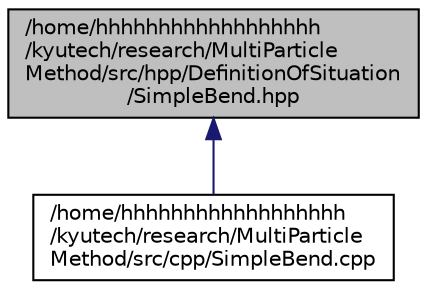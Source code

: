 digraph "/home/hhhhhhhhhhhhhhhhhh/kyutech/research/MultiParticleMethod/src/hpp/DefinitionOfSituation/SimpleBend.hpp"
{
 // LATEX_PDF_SIZE
  edge [fontname="Helvetica",fontsize="10",labelfontname="Helvetica",labelfontsize="10"];
  node [fontname="Helvetica",fontsize="10",shape=record];
  Node1 [label="/home/hhhhhhhhhhhhhhhhhh\l/kyutech/research/MultiParticle\lMethod/src/hpp/DefinitionOfSituation\l/SimpleBend.hpp",height=0.2,width=0.4,color="black", fillcolor="grey75", style="filled", fontcolor="black",tooltip=" "];
  Node1 -> Node2 [dir="back",color="midnightblue",fontsize="10",style="solid"];
  Node2 [label="/home/hhhhhhhhhhhhhhhhhh\l/kyutech/research/MultiParticle\lMethod/src/cpp/SimpleBend.cpp",height=0.2,width=0.4,color="black", fillcolor="white", style="filled",URL="$SimpleBend_8cpp.html",tooltip="単純曲げ"];
}
